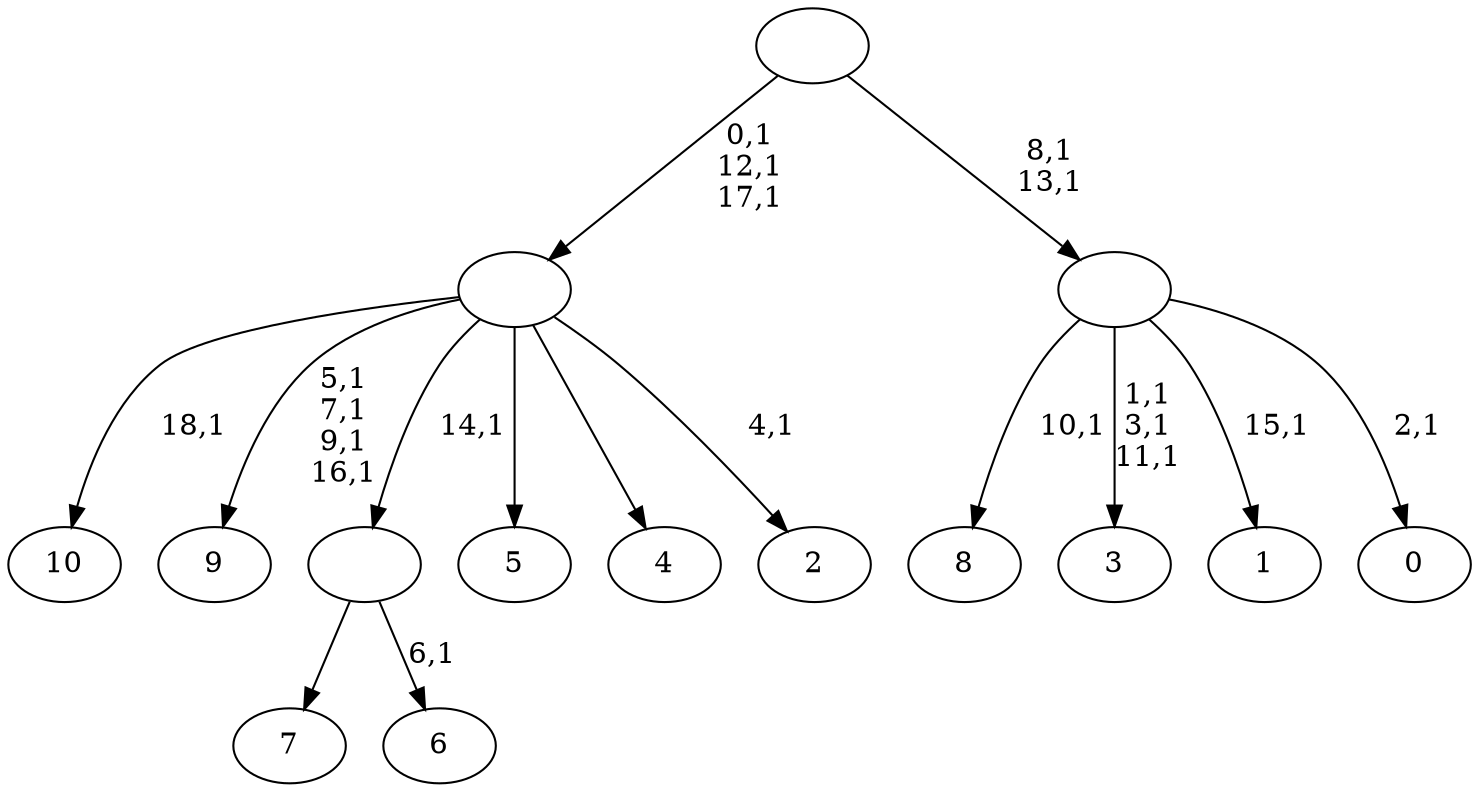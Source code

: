 digraph T {
	30 [label="10"]
	28 [label="9"]
	23 [label="8"]
	21 [label="7"]
	20 [label="6"]
	18 [label=""]
	17 [label="5"]
	16 [label="4"]
	15 [label="3"]
	11 [label="2"]
	9 [label=""]
	6 [label="1"]
	4 [label="0"]
	2 [label=""]
	0 [label=""]
	18 -> 20 [label="6,1"]
	18 -> 21 [label=""]
	9 -> 11 [label="4,1"]
	9 -> 28 [label="5,1\n7,1\n9,1\n16,1"]
	9 -> 30 [label="18,1"]
	9 -> 18 [label="14,1"]
	9 -> 17 [label=""]
	9 -> 16 [label=""]
	2 -> 4 [label="2,1"]
	2 -> 6 [label="15,1"]
	2 -> 15 [label="1,1\n3,1\n11,1"]
	2 -> 23 [label="10,1"]
	0 -> 2 [label="8,1\n13,1"]
	0 -> 9 [label="0,1\n12,1\n17,1"]
}
